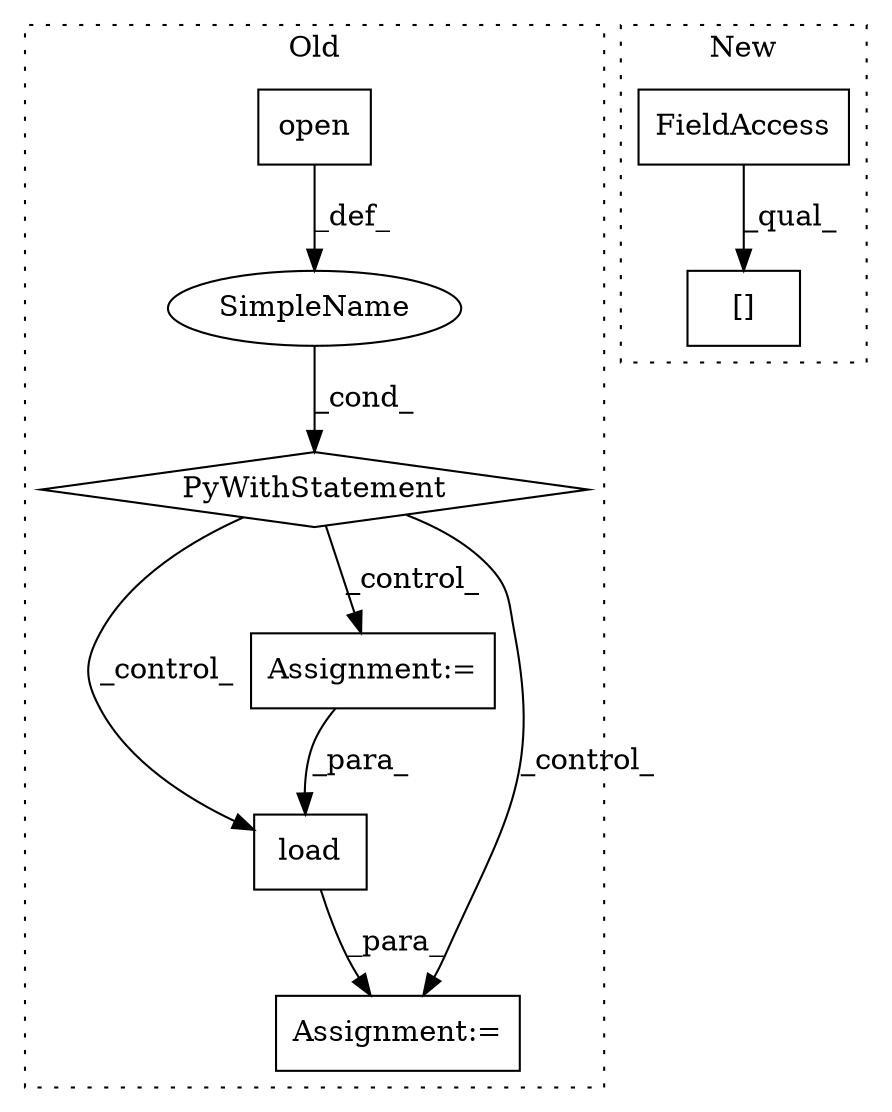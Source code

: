 digraph G {
subgraph cluster0 {
1 [label="load" a="32" s="1534,1541" l="5,1" shape="box"];
3 [label="Assignment:=" a="7" s="1522" l="1" shape="box"];
4 [label="SimpleName" a="42" s="" l="" shape="ellipse"];
6 [label="PyWithStatement" a="104" s="1458,1484" l="10,2" shape="diamond"];
7 [label="Assignment:=" a="7" s="1501" l="2" shape="box"];
8 [label="open" a="32" s="1468,1483" l="5,1" shape="box"];
label = "Old";
style="dotted";
}
subgraph cluster1 {
2 [label="[]" a="2" s="1256,1281" l="18,1" shape="box"];
5 [label="FieldAccess" a="22" s="1256" l="17" shape="box"];
label = "New";
style="dotted";
}
1 -> 3 [label="_para_"];
4 -> 6 [label="_cond_"];
5 -> 2 [label="_qual_"];
6 -> 7 [label="_control_"];
6 -> 3 [label="_control_"];
6 -> 1 [label="_control_"];
7 -> 1 [label="_para_"];
8 -> 4 [label="_def_"];
}
